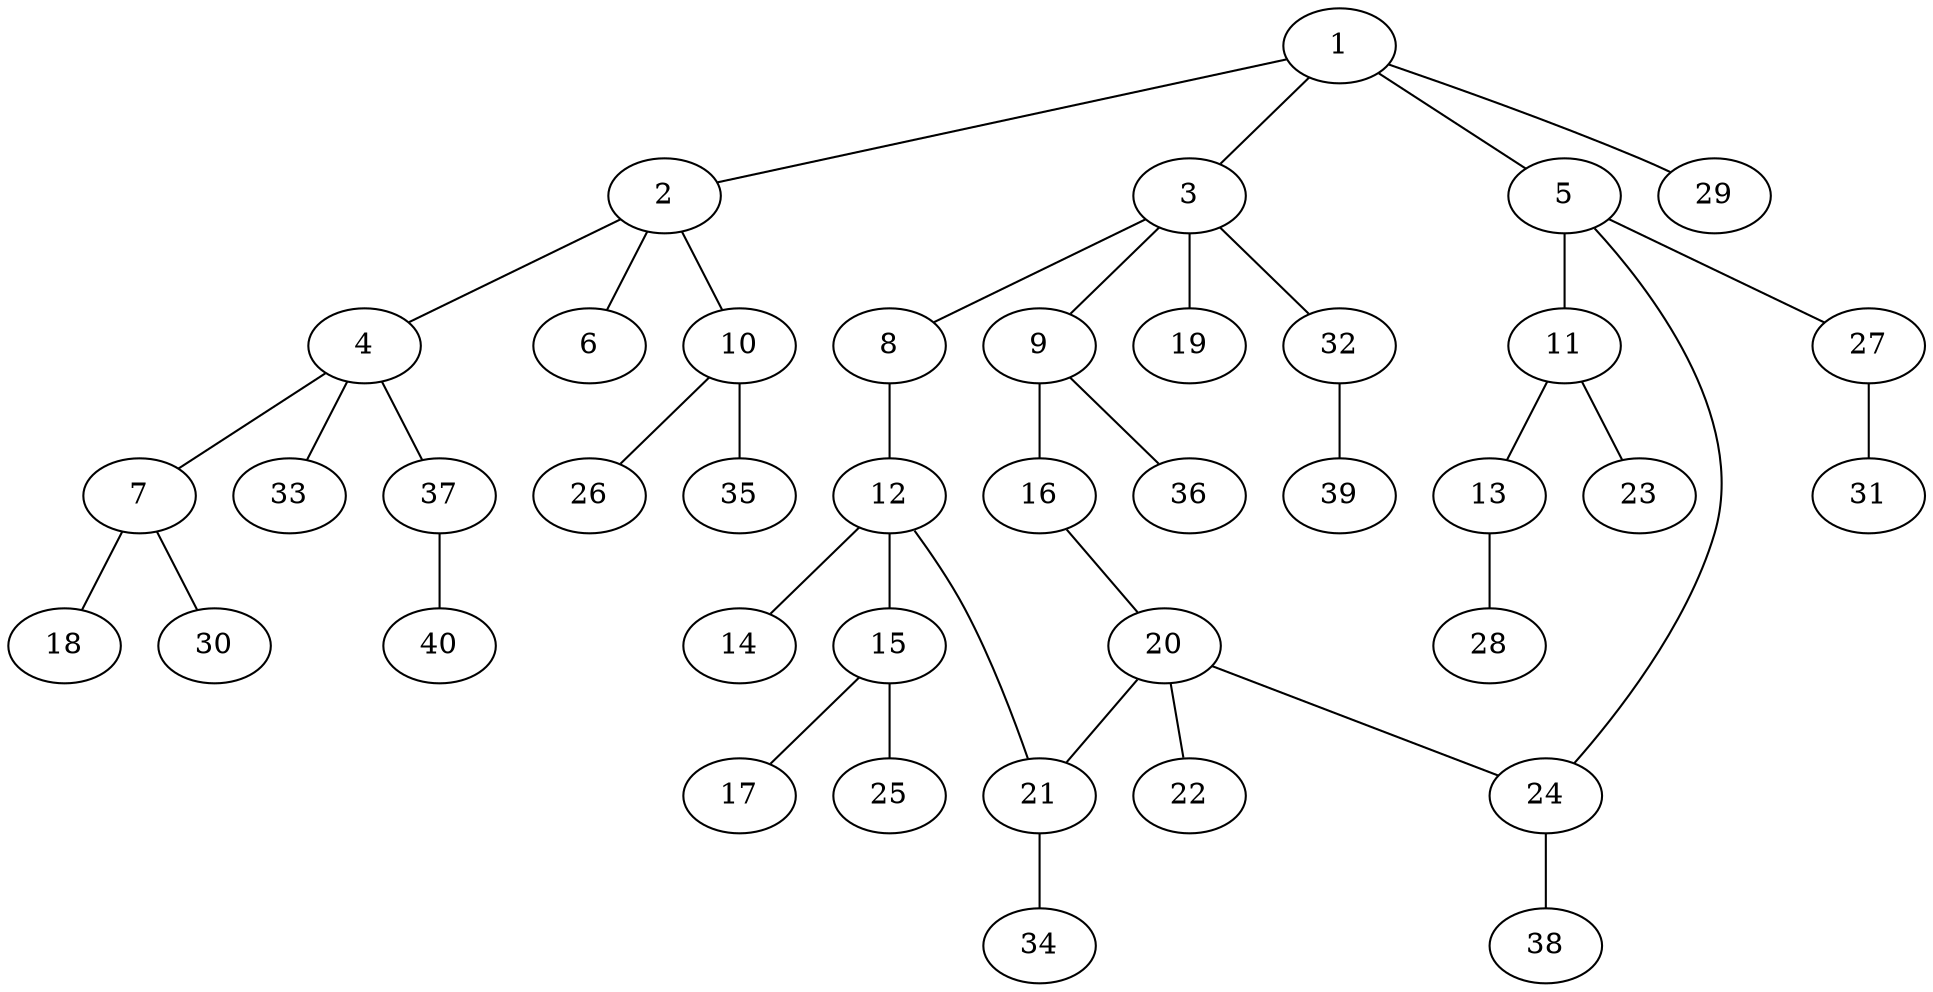 graph graphname {1--2
1--3
1--5
1--29
2--4
2--6
2--10
3--8
3--9
3--19
3--32
4--7
4--33
4--37
5--11
5--24
5--27
7--18
7--30
8--12
9--16
9--36
10--26
10--35
11--13
11--23
12--14
12--15
12--21
13--28
15--17
15--25
16--20
20--21
20--22
20--24
21--34
24--38
27--31
32--39
37--40
}